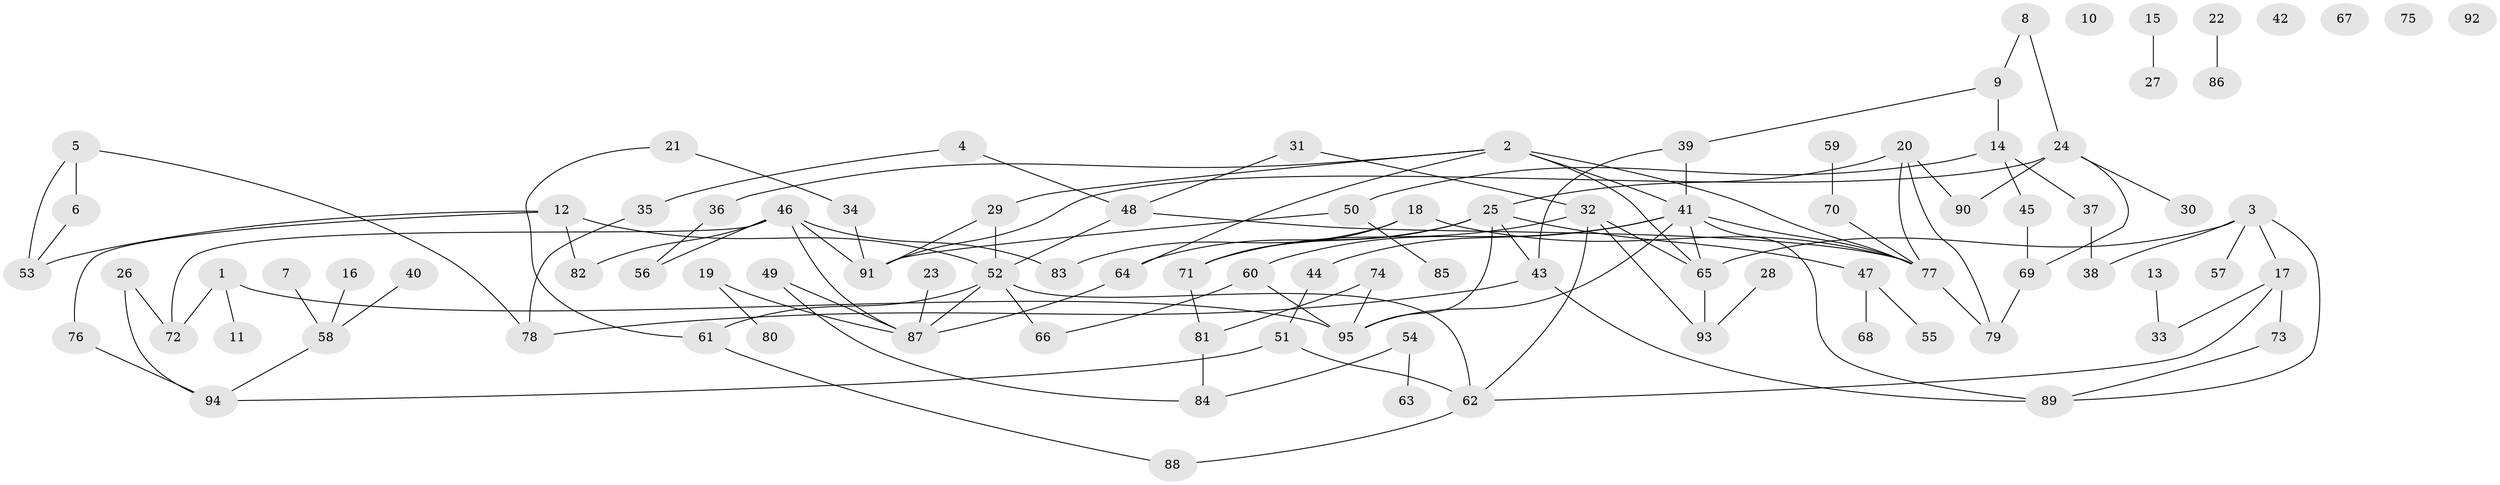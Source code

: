 // Generated by graph-tools (version 1.1) at 2025/49/03/09/25 03:49:12]
// undirected, 95 vertices, 127 edges
graph export_dot {
graph [start="1"]
  node [color=gray90,style=filled];
  1;
  2;
  3;
  4;
  5;
  6;
  7;
  8;
  9;
  10;
  11;
  12;
  13;
  14;
  15;
  16;
  17;
  18;
  19;
  20;
  21;
  22;
  23;
  24;
  25;
  26;
  27;
  28;
  29;
  30;
  31;
  32;
  33;
  34;
  35;
  36;
  37;
  38;
  39;
  40;
  41;
  42;
  43;
  44;
  45;
  46;
  47;
  48;
  49;
  50;
  51;
  52;
  53;
  54;
  55;
  56;
  57;
  58;
  59;
  60;
  61;
  62;
  63;
  64;
  65;
  66;
  67;
  68;
  69;
  70;
  71;
  72;
  73;
  74;
  75;
  76;
  77;
  78;
  79;
  80;
  81;
  82;
  83;
  84;
  85;
  86;
  87;
  88;
  89;
  90;
  91;
  92;
  93;
  94;
  95;
  1 -- 11;
  1 -- 72;
  1 -- 95;
  2 -- 29;
  2 -- 36;
  2 -- 41;
  2 -- 64;
  2 -- 65;
  2 -- 77;
  3 -- 17;
  3 -- 38;
  3 -- 57;
  3 -- 65;
  3 -- 89;
  4 -- 35;
  4 -- 48;
  5 -- 6;
  5 -- 53;
  5 -- 78;
  6 -- 53;
  7 -- 58;
  8 -- 9;
  8 -- 24;
  9 -- 14;
  9 -- 39;
  12 -- 52;
  12 -- 53;
  12 -- 76;
  12 -- 82;
  13 -- 33;
  14 -- 37;
  14 -- 45;
  14 -- 50;
  15 -- 27;
  16 -- 58;
  17 -- 33;
  17 -- 62;
  17 -- 73;
  18 -- 71;
  18 -- 77;
  18 -- 83;
  19 -- 80;
  19 -- 87;
  20 -- 25;
  20 -- 77;
  20 -- 79;
  20 -- 90;
  21 -- 34;
  21 -- 61;
  22 -- 86;
  23 -- 87;
  24 -- 30;
  24 -- 69;
  24 -- 90;
  24 -- 91;
  25 -- 43;
  25 -- 47;
  25 -- 64;
  25 -- 71;
  25 -- 95;
  26 -- 72;
  26 -- 94;
  28 -- 93;
  29 -- 52;
  29 -- 91;
  31 -- 32;
  31 -- 48;
  32 -- 62;
  32 -- 65;
  32 -- 71;
  32 -- 93;
  34 -- 91;
  35 -- 78;
  36 -- 56;
  37 -- 38;
  39 -- 41;
  39 -- 43;
  40 -- 58;
  41 -- 44;
  41 -- 60;
  41 -- 65;
  41 -- 77;
  41 -- 89;
  41 -- 95;
  43 -- 78;
  43 -- 89;
  44 -- 51;
  45 -- 69;
  46 -- 56;
  46 -- 72;
  46 -- 82;
  46 -- 83;
  46 -- 87;
  46 -- 91;
  47 -- 55;
  47 -- 68;
  48 -- 52;
  48 -- 77;
  49 -- 84;
  49 -- 87;
  50 -- 85;
  50 -- 91;
  51 -- 62;
  51 -- 94;
  52 -- 61;
  52 -- 62;
  52 -- 66;
  52 -- 87;
  54 -- 63;
  54 -- 84;
  58 -- 94;
  59 -- 70;
  60 -- 66;
  60 -- 95;
  61 -- 88;
  62 -- 88;
  64 -- 87;
  65 -- 93;
  69 -- 79;
  70 -- 77;
  71 -- 81;
  73 -- 89;
  74 -- 81;
  74 -- 95;
  76 -- 94;
  77 -- 79;
  81 -- 84;
}
